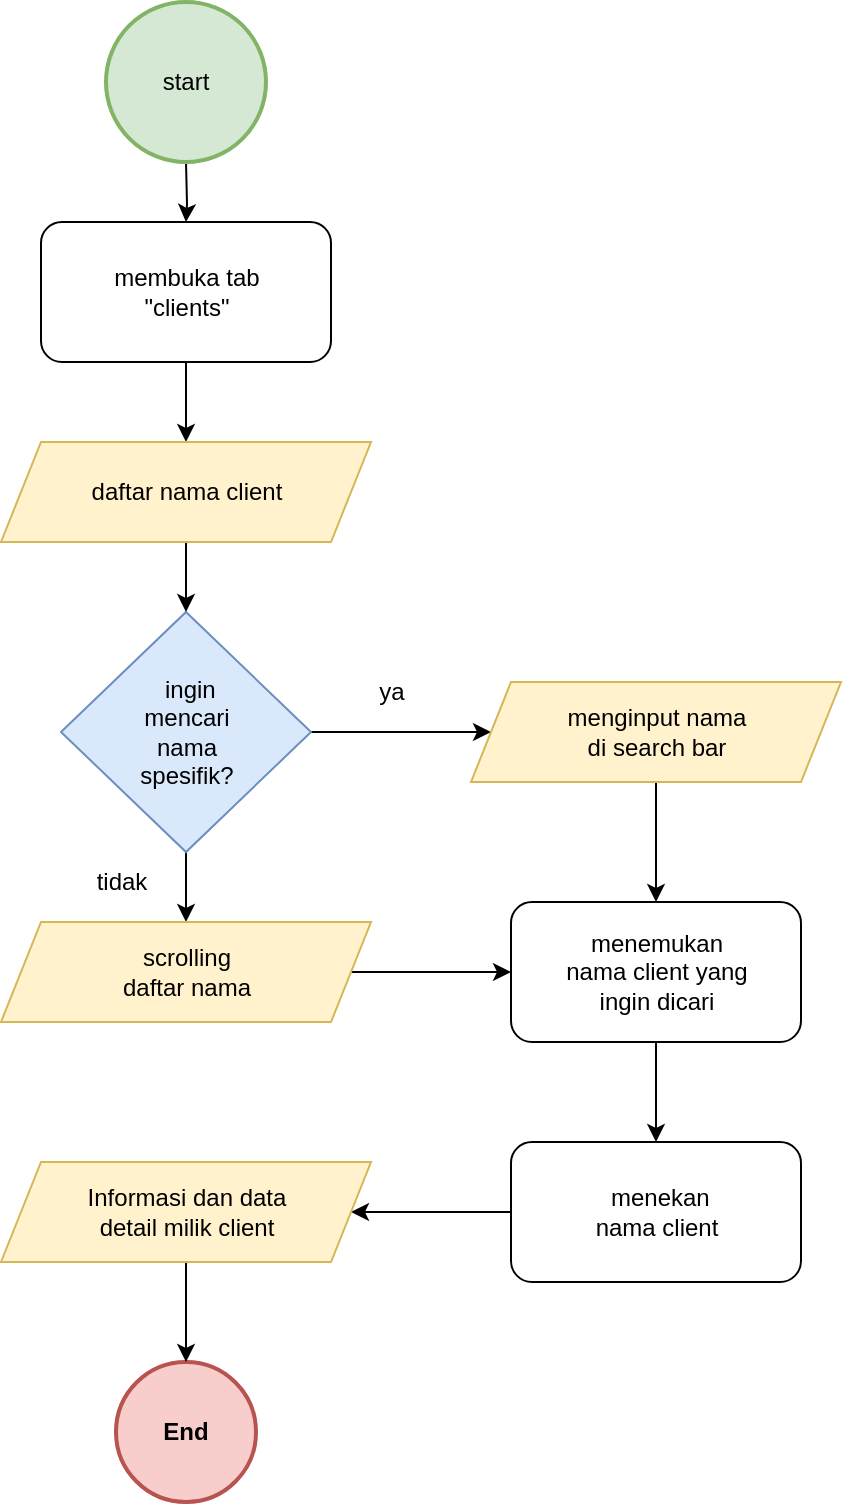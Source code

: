 <mxfile version="20.8.16" type="device"><diagram name="Page-1" id="sLxLiLpBHWBUvjGt1Uqn"><mxGraphModel dx="1908" dy="1454" grid="1" gridSize="10" guides="1" tooltips="1" connect="1" arrows="1" fold="1" page="1" pageScale="1" pageWidth="850" pageHeight="1100" math="0" shadow="0"><root><mxCell id="0"/><mxCell id="1" parent="0"/><mxCell id="__waiYSDYJ9xH1EngcAq-1" value="End" style="ellipse;whiteSpace=wrap;html=1;aspect=fixed;fillColor=#f8cecc;strokeColor=#b85450;fontStyle=1;strokeWidth=2;" vertex="1" parent="1"><mxGeometry x="115" y="760" width="70" height="70" as="geometry"/></mxCell><mxCell id="__waiYSDYJ9xH1EngcAq-2" value="" style="edgeStyle=orthogonalEdgeStyle;rounded=0;orthogonalLoop=1;jettySize=auto;html=1;" edge="1" parent="1" target="__waiYSDYJ9xH1EngcAq-12"><mxGeometry relative="1" as="geometry"><mxPoint x="150" y="160" as="sourcePoint"/></mxGeometry></mxCell><mxCell id="__waiYSDYJ9xH1EngcAq-3" value="" style="edgeStyle=orthogonalEdgeStyle;rounded=0;orthogonalLoop=1;jettySize=auto;html=1;" edge="1" parent="1" source="__waiYSDYJ9xH1EngcAq-5" target="__waiYSDYJ9xH1EngcAq-10"><mxGeometry relative="1" as="geometry"/></mxCell><mxCell id="__waiYSDYJ9xH1EngcAq-4" value="" style="edgeStyle=orthogonalEdgeStyle;rounded=0;orthogonalLoop=1;jettySize=auto;html=1;" edge="1" parent="1" source="__waiYSDYJ9xH1EngcAq-5" target="__waiYSDYJ9xH1EngcAq-16"><mxGeometry relative="1" as="geometry"/></mxCell><mxCell id="__waiYSDYJ9xH1EngcAq-5" value="&amp;nbsp;ingin&lt;br&gt;mencari&lt;br&gt;nama&lt;br&gt;spesifik?" style="rhombus;whiteSpace=wrap;html=1;fillColor=#dae8fc;strokeColor=#6c8ebf;" vertex="1" parent="1"><mxGeometry x="87.5" y="385" width="125" height="120" as="geometry"/></mxCell><mxCell id="__waiYSDYJ9xH1EngcAq-6" value="" style="edgeStyle=orthogonalEdgeStyle;rounded=0;orthogonalLoop=1;jettySize=auto;html=1;" edge="1" parent="1" source="__waiYSDYJ9xH1EngcAq-7" target="__waiYSDYJ9xH1EngcAq-22"><mxGeometry relative="1" as="geometry"/></mxCell><mxCell id="__waiYSDYJ9xH1EngcAq-7" value="&amp;nbsp;menekan&lt;br&gt;nama client" style="rounded=1;whiteSpace=wrap;html=1;fontSize=12;glass=0;strokeWidth=1;shadow=0;" vertex="1" parent="1"><mxGeometry x="312.5" y="650" width="145" height="70" as="geometry"/></mxCell><mxCell id="__waiYSDYJ9xH1EngcAq-8" value="ya" style="text;html=1;strokeColor=none;fillColor=none;align=center;verticalAlign=middle;whiteSpace=wrap;rounded=0;" vertex="1" parent="1"><mxGeometry x="222.5" y="410" width="60" height="30" as="geometry"/></mxCell><mxCell id="__waiYSDYJ9xH1EngcAq-9" value="" style="edgeStyle=orthogonalEdgeStyle;rounded=0;orthogonalLoop=1;jettySize=auto;html=1;" edge="1" parent="1" source="__waiYSDYJ9xH1EngcAq-10" target="__waiYSDYJ9xH1EngcAq-14"><mxGeometry relative="1" as="geometry"/></mxCell><mxCell id="__waiYSDYJ9xH1EngcAq-10" value="menginput nama&lt;br&gt;di search bar" style="shape=parallelogram;perimeter=parallelogramPerimeter;whiteSpace=wrap;html=1;fixedSize=1;strokeWidth=1;fillColor=#fff2cc;strokeColor=#d6b656;" vertex="1" parent="1"><mxGeometry x="292.5" y="420" width="185" height="50" as="geometry"/></mxCell><mxCell id="__waiYSDYJ9xH1EngcAq-11" value="" style="edgeStyle=orthogonalEdgeStyle;rounded=0;orthogonalLoop=1;jettySize=auto;html=1;" edge="1" parent="1" source="__waiYSDYJ9xH1EngcAq-12" target="__waiYSDYJ9xH1EngcAq-20"><mxGeometry relative="1" as="geometry"/></mxCell><mxCell id="__waiYSDYJ9xH1EngcAq-12" value="membuka tab&lt;br&gt;&quot;clients&quot;" style="rounded=1;whiteSpace=wrap;html=1;fontSize=12;glass=0;strokeWidth=1;shadow=0;" vertex="1" parent="1"><mxGeometry x="77.5" y="190" width="145" height="70" as="geometry"/></mxCell><mxCell id="__waiYSDYJ9xH1EngcAq-13" value="" style="edgeStyle=orthogonalEdgeStyle;rounded=0;orthogonalLoop=1;jettySize=auto;html=1;" edge="1" parent="1" source="__waiYSDYJ9xH1EngcAq-14" target="__waiYSDYJ9xH1EngcAq-7"><mxGeometry relative="1" as="geometry"/></mxCell><mxCell id="__waiYSDYJ9xH1EngcAq-14" value="menemukan&lt;br&gt;nama client yang&lt;br&gt;ingin dicari" style="rounded=1;whiteSpace=wrap;html=1;fontSize=12;glass=0;strokeWidth=1;shadow=0;" vertex="1" parent="1"><mxGeometry x="312.5" y="530" width="145" height="70" as="geometry"/></mxCell><mxCell id="__waiYSDYJ9xH1EngcAq-15" value="" style="edgeStyle=orthogonalEdgeStyle;rounded=0;orthogonalLoop=1;jettySize=auto;html=1;" edge="1" parent="1" source="__waiYSDYJ9xH1EngcAq-16" target="__waiYSDYJ9xH1EngcAq-14"><mxGeometry relative="1" as="geometry"/></mxCell><mxCell id="__waiYSDYJ9xH1EngcAq-16" value="scrolling&lt;br&gt;daftar nama" style="shape=parallelogram;perimeter=parallelogramPerimeter;whiteSpace=wrap;html=1;fixedSize=1;strokeWidth=1;fillColor=#fff2cc;strokeColor=#d6b656;" vertex="1" parent="1"><mxGeometry x="57.5" y="540" width="185" height="50" as="geometry"/></mxCell><mxCell id="__waiYSDYJ9xH1EngcAq-17" value="tidak" style="text;html=1;strokeColor=none;fillColor=none;align=center;verticalAlign=middle;whiteSpace=wrap;rounded=0;" vertex="1" parent="1"><mxGeometry x="87.5" y="505" width="60" height="30" as="geometry"/></mxCell><mxCell id="__waiYSDYJ9xH1EngcAq-18" value="start" style="ellipse;whiteSpace=wrap;html=1;fillColor=#d5e8d4;strokeColor=#82b366;strokeWidth=2;" vertex="1" parent="1"><mxGeometry x="110" y="80" width="80" height="80" as="geometry"/></mxCell><mxCell id="__waiYSDYJ9xH1EngcAq-19" value="" style="edgeStyle=orthogonalEdgeStyle;rounded=0;orthogonalLoop=1;jettySize=auto;html=1;" edge="1" parent="1" source="__waiYSDYJ9xH1EngcAq-20" target="__waiYSDYJ9xH1EngcAq-5"><mxGeometry relative="1" as="geometry"/></mxCell><mxCell id="__waiYSDYJ9xH1EngcAq-20" value="daftar nama client" style="shape=parallelogram;perimeter=parallelogramPerimeter;whiteSpace=wrap;html=1;fixedSize=1;strokeWidth=1;fillColor=#fff2cc;strokeColor=#d6b656;" vertex="1" parent="1"><mxGeometry x="57.5" y="300" width="185" height="50" as="geometry"/></mxCell><mxCell id="__waiYSDYJ9xH1EngcAq-21" value="" style="edgeStyle=orthogonalEdgeStyle;rounded=0;orthogonalLoop=1;jettySize=auto;html=1;" edge="1" parent="1" source="__waiYSDYJ9xH1EngcAq-22"><mxGeometry relative="1" as="geometry"><mxPoint x="150" y="760" as="targetPoint"/></mxGeometry></mxCell><mxCell id="__waiYSDYJ9xH1EngcAq-22" value="Informasi dan data&lt;br&gt;detail milik client" style="shape=parallelogram;perimeter=parallelogramPerimeter;whiteSpace=wrap;html=1;fixedSize=1;strokeWidth=1;fillColor=#fff2cc;strokeColor=#d6b656;" vertex="1" parent="1"><mxGeometry x="57.5" y="660" width="185" height="50" as="geometry"/></mxCell></root></mxGraphModel></diagram></mxfile>